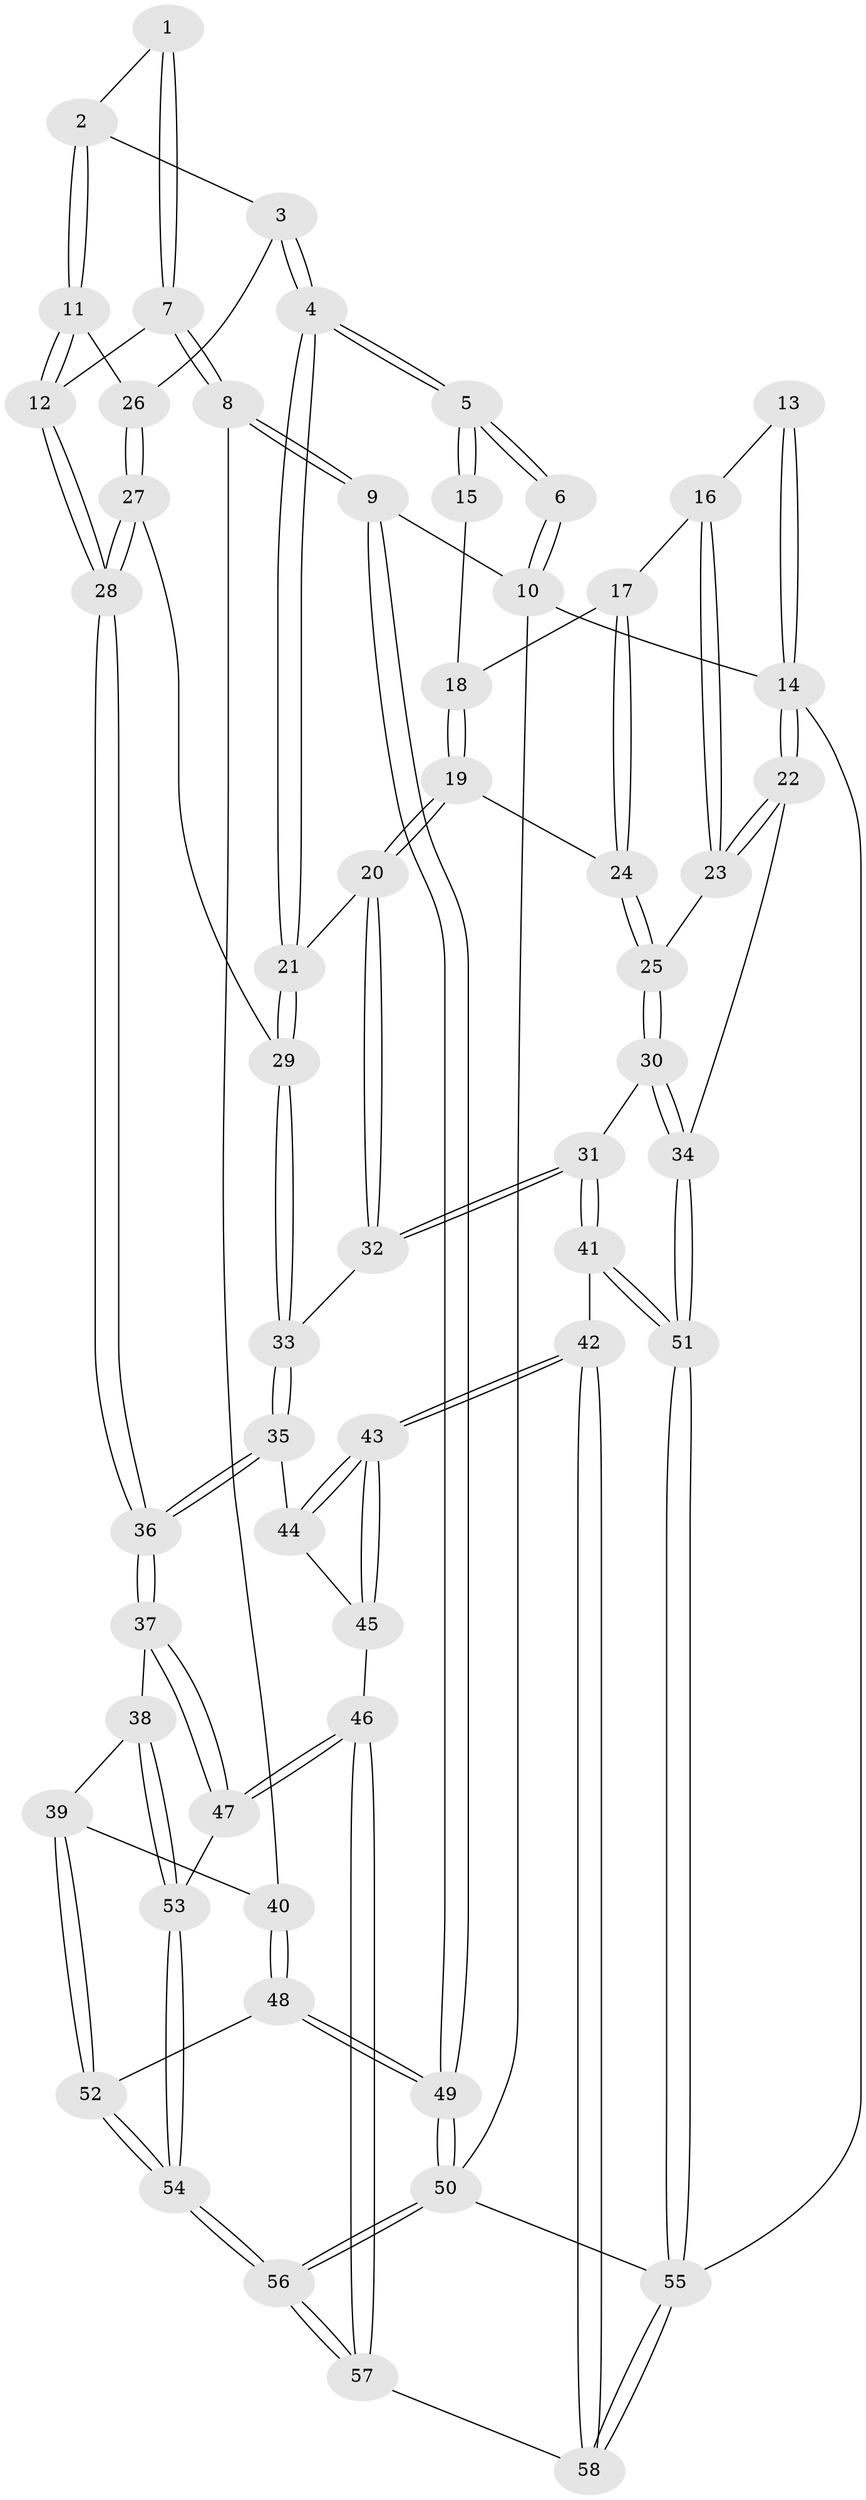 // coarse degree distribution, {4: 0.5151515151515151, 5: 0.21212121212121213, 6: 0.12121212121212122, 3: 0.15151515151515152}
// Generated by graph-tools (version 1.1) at 2025/52/02/27/25 19:52:37]
// undirected, 58 vertices, 142 edges
graph export_dot {
graph [start="1"]
  node [color=gray90,style=filled];
  1 [pos="+0.1297890117252037+0"];
  2 [pos="+0.1373767850946603+0"];
  3 [pos="+0.3591760545843271+0.09297957025987633"];
  4 [pos="+0.5021139891238579+0.054702390042146144"];
  5 [pos="+0.5374655539219795+0"];
  6 [pos="+0.10453166370992857+0"];
  7 [pos="+0.07413926266323381+0.29747655781651156"];
  8 [pos="+0+0.314402891632293"];
  9 [pos="+0+0.30432203464847873"];
  10 [pos="+0+0"];
  11 [pos="+0.23517352484989443+0.12030665211115076"];
  12 [pos="+0.09098289119972577+0.2984003317641103"];
  13 [pos="+1+0"];
  14 [pos="+1+0"];
  15 [pos="+0.7255352707704973+0"];
  16 [pos="+0.932679626963838+0.07325977762007271"];
  17 [pos="+0.857219115805929+0.059301223052491414"];
  18 [pos="+0.7773950280088917+0"];
  19 [pos="+0.7160082248805132+0.14752765373552232"];
  20 [pos="+0.6462469579573029+0.19640654802100949"];
  21 [pos="+0.5079515741366474+0.07905088442509196"];
  22 [pos="+1+0.16149928906582428"];
  23 [pos="+1+0.14735077054350665"];
  24 [pos="+0.845341517654991+0.1917883190371658"];
  25 [pos="+0.853917414169891+0.21215243698806527"];
  26 [pos="+0.29451515110671866+0.13330854132498682"];
  27 [pos="+0.340068875582047+0.24883510023488822"];
  28 [pos="+0.1835051586904714+0.34321632068958907"];
  29 [pos="+0.4321641145324257+0.26070194025700133"];
  30 [pos="+0.8206262563507052+0.3875996627572659"];
  31 [pos="+0.7548912016653225+0.41657171250595654"];
  32 [pos="+0.6747701608308053+0.3675614264811018"];
  33 [pos="+0.488835103524577+0.38166136746053847"];
  34 [pos="+1+0.4276607708277155"];
  35 [pos="+0.46160284541932356+0.41636024961012436"];
  36 [pos="+0.25724560585374784+0.4463013180202065"];
  37 [pos="+0.2557284010424795+0.45706840949285743"];
  38 [pos="+0.14217214782010493+0.5872523846173715"];
  39 [pos="+0.1338297650839397+0.5856381654111983"];
  40 [pos="+0.07737517928980112+0.5226663009149716"];
  41 [pos="+0.7460677224150106+0.48138652728299386"];
  42 [pos="+0.6933888663389085+0.6883918400382834"];
  43 [pos="+0.6220641671765484+0.6641500911295828"];
  44 [pos="+0.4650538486952866+0.4616231252247936"];
  45 [pos="+0.38586137289189+0.6612011337902713"];
  46 [pos="+0.36744802285401656+0.6706131831412089"];
  47 [pos="+0.354562583451235+0.6618722242490559"];
  48 [pos="+0+0.635483803964671"];
  49 [pos="+0+0.6552546698121788"];
  50 [pos="+0+1"];
  51 [pos="+1+0.8343070636783976"];
  52 [pos="+0.02408532826810742+0.6383394777322176"];
  53 [pos="+0.17950949001115887+0.6579985752729496"];
  54 [pos="+0.13228105110812705+0.7748555220028166"];
  55 [pos="+1+1"];
  56 [pos="+0.1081827566615155+1"];
  57 [pos="+0.34410556224429617+0.9132257090015562"];
  58 [pos="+0.7958432533828556+0.949418055356076"];
  1 -- 2;
  1 -- 7;
  1 -- 7;
  2 -- 3;
  2 -- 11;
  2 -- 11;
  3 -- 4;
  3 -- 4;
  3 -- 26;
  4 -- 5;
  4 -- 5;
  4 -- 21;
  4 -- 21;
  5 -- 6;
  5 -- 6;
  5 -- 15;
  5 -- 15;
  6 -- 10;
  6 -- 10;
  7 -- 8;
  7 -- 8;
  7 -- 12;
  8 -- 9;
  8 -- 9;
  8 -- 40;
  9 -- 10;
  9 -- 49;
  9 -- 49;
  10 -- 14;
  10 -- 50;
  11 -- 12;
  11 -- 12;
  11 -- 26;
  12 -- 28;
  12 -- 28;
  13 -- 14;
  13 -- 14;
  13 -- 16;
  14 -- 22;
  14 -- 22;
  14 -- 55;
  15 -- 18;
  16 -- 17;
  16 -- 23;
  16 -- 23;
  17 -- 18;
  17 -- 24;
  17 -- 24;
  18 -- 19;
  18 -- 19;
  19 -- 20;
  19 -- 20;
  19 -- 24;
  20 -- 21;
  20 -- 32;
  20 -- 32;
  21 -- 29;
  21 -- 29;
  22 -- 23;
  22 -- 23;
  22 -- 34;
  23 -- 25;
  24 -- 25;
  24 -- 25;
  25 -- 30;
  25 -- 30;
  26 -- 27;
  26 -- 27;
  27 -- 28;
  27 -- 28;
  27 -- 29;
  28 -- 36;
  28 -- 36;
  29 -- 33;
  29 -- 33;
  30 -- 31;
  30 -- 34;
  30 -- 34;
  31 -- 32;
  31 -- 32;
  31 -- 41;
  31 -- 41;
  32 -- 33;
  33 -- 35;
  33 -- 35;
  34 -- 51;
  34 -- 51;
  35 -- 36;
  35 -- 36;
  35 -- 44;
  36 -- 37;
  36 -- 37;
  37 -- 38;
  37 -- 47;
  37 -- 47;
  38 -- 39;
  38 -- 53;
  38 -- 53;
  39 -- 40;
  39 -- 52;
  39 -- 52;
  40 -- 48;
  40 -- 48;
  41 -- 42;
  41 -- 51;
  41 -- 51;
  42 -- 43;
  42 -- 43;
  42 -- 58;
  42 -- 58;
  43 -- 44;
  43 -- 44;
  43 -- 45;
  43 -- 45;
  44 -- 45;
  45 -- 46;
  46 -- 47;
  46 -- 47;
  46 -- 57;
  46 -- 57;
  47 -- 53;
  48 -- 49;
  48 -- 49;
  48 -- 52;
  49 -- 50;
  49 -- 50;
  50 -- 56;
  50 -- 56;
  50 -- 55;
  51 -- 55;
  51 -- 55;
  52 -- 54;
  52 -- 54;
  53 -- 54;
  53 -- 54;
  54 -- 56;
  54 -- 56;
  55 -- 58;
  55 -- 58;
  56 -- 57;
  56 -- 57;
  57 -- 58;
}
